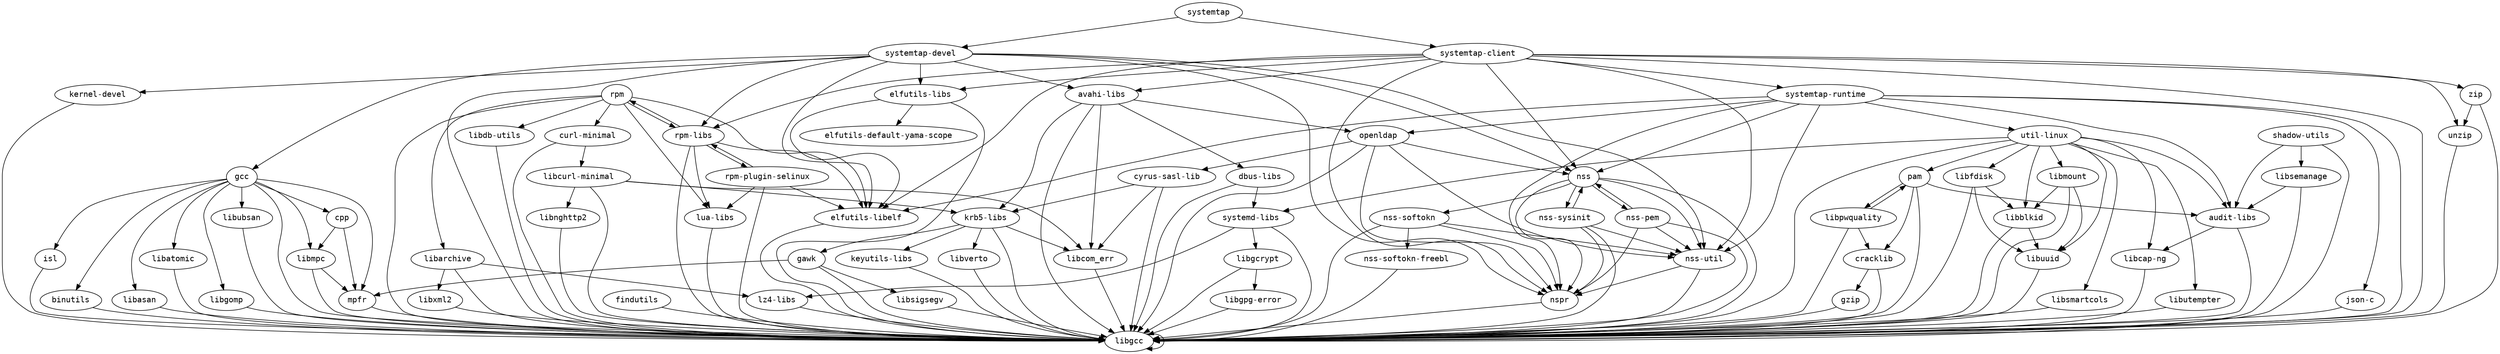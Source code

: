 strict digraph G {
node [fontname=monospace];
  "audit-libs" -> "libcap-ng";
  "audit-libs" -> "libgcc";
  "avahi-libs" -> "dbus-libs";
  "avahi-libs" -> "krb5-libs";
  "avahi-libs" -> "libcom_err";
  "avahi-libs" -> "libgcc";
  "avahi-libs" -> "openldap";
  "binutils" -> "libgcc";
  "cpp" -> "libmpc";
  "cpp" -> "mpfr";
  "cracklib" -> "gzip";
  "cracklib" -> "libgcc";
  "curl-minimal" -> "libcurl-minimal";
  "curl-minimal" -> "libgcc";
  "cyrus-sasl-lib" -> "krb5-libs";
  "cyrus-sasl-lib" -> "libcom_err";
  "cyrus-sasl-lib" -> "libgcc";
  "dbus-libs" -> "libgcc";
  "dbus-libs" -> "systemd-libs";
  "elfutils-libelf" -> "libgcc";
  "elfutils-libs" -> "elfutils-default-yama-scope";
  "elfutils-libs" -> "elfutils-libelf";
  "elfutils-libs" -> "libgcc";
  "findutils" -> "libgcc";
  "gawk" -> "libgcc";
  "gawk" -> "libsigsegv";
  "gawk" -> "mpfr";
  "gcc" -> "binutils";
  "gcc" -> "cpp";
  "gcc" -> "isl";
  "gcc" -> "libasan";
  "gcc" -> "libatomic";
  "gcc" -> "libgcc";
  "gcc" -> "libgomp";
  "gcc" -> "libmpc";
  "gcc" -> "libubsan";
  "gcc" -> "mpfr";
  "gzip" -> "libgcc";
  "isl" -> "libgcc";
  "json-c" -> "libgcc";
  "kernel-devel" -> "libgcc";
  "keyutils-libs" -> "libgcc";
  "krb5-libs" -> "gawk";
  "krb5-libs" -> "keyutils-libs";
  "krb5-libs" -> "libcom_err";
  "krb5-libs" -> "libgcc";
  "krb5-libs" -> "libverto";
  "libarchive" -> "libgcc";
  "libarchive" -> "libxml2";
  "libarchive" -> "lz4-libs";
  "libasan" -> "libgcc";
  "libatomic" -> "libgcc";
  "libblkid" -> "libgcc";
  "libblkid" -> "libuuid";
  "libcap-ng" -> "libgcc";
  "libcom_err" -> "libgcc";
  "libcurl-minimal" -> "krb5-libs";
  "libcurl-minimal" -> "libcom_err";
  "libcurl-minimal" -> "libgcc";
  "libcurl-minimal" -> "libnghttp2";
  "libdb-utils" -> "libgcc";
  "libfdisk" -> "libblkid";
  "libfdisk" -> "libgcc";
  "libfdisk" -> "libuuid";
  "libgcc" -> "libgcc";
  "libgcrypt" -> "libgcc";
  "libgcrypt" -> "libgpg-error";
  "libgomp" -> "libgcc";
  "libgpg-error" -> "libgcc";
  "libmount" -> "libblkid";
  "libmount" -> "libgcc";
  "libmount" -> "libuuid";
  "libmpc" -> "libgcc";
  "libmpc" -> "mpfr";
  "libnghttp2" -> "libgcc";
  "libpwquality" -> "cracklib";
  "libpwquality" -> "libgcc";
  "libpwquality" -> "pam";
  "libsemanage" -> "audit-libs";
  "libsemanage" -> "libgcc";
  "libsigsegv" -> "libgcc";
  "libsmartcols" -> "libgcc";
  "libubsan" -> "libgcc";
  "libutempter" -> "libgcc";
  "libuuid" -> "libgcc";
  "libverto" -> "libgcc";
  "libxml2" -> "libgcc";
  "lua-libs" -> "libgcc";
  "lz4-libs" -> "libgcc";
  "mpfr" -> "libgcc";
  "nspr" -> "libgcc";
  "nss" -> "libgcc";
  "nss" -> "nspr";
  "nss" -> "nss-pem";
  "nss" -> "nss-softokn";
  "nss" -> "nss-sysinit";
  "nss" -> "nss-util";
  "nss-pem" -> "libgcc";
  "nss-pem" -> "nspr";
  "nss-pem" -> "nss";
  "nss-pem" -> "nss-util";
  "nss-softokn-freebl" -> "libgcc";
  "nss-softokn" -> "libgcc";
  "nss-softokn" -> "nspr";
  "nss-softokn" -> "nss-softokn-freebl";
  "nss-softokn" -> "nss-util";
  "nss-sysinit" -> "libgcc";
  "nss-sysinit" -> "nspr";
  "nss-sysinit" -> "nss";
  "nss-sysinit" -> "nss-util";
  "nss-util" -> "libgcc";
  "nss-util" -> "nspr";
  "openldap" -> "cyrus-sasl-lib";
  "openldap" -> "libgcc";
  "openldap" -> "nspr";
  "openldap" -> "nss";
  "openldap" -> "nss-util";
  "pam" -> "audit-libs";
  "pam" -> "cracklib";
  "pam" -> "libgcc";
  "pam" -> "libpwquality";
  "rpm" -> "curl-minimal";
  "rpm" -> "elfutils-libelf";
  "rpm" -> "libarchive";
  "rpm" -> "libdb-utils";
  "rpm" -> "libgcc";
  "rpm-libs" -> "elfutils-libelf";
  "rpm-libs" -> "libgcc";
  "rpm-libs" -> "lua-libs";
  "rpm-libs" -> "rpm";
  "rpm-libs" -> "rpm-plugin-selinux";
  "rpm" -> "lua-libs";
  "rpm-plugin-selinux" -> "elfutils-libelf";
  "rpm-plugin-selinux" -> "libgcc";
  "rpm-plugin-selinux" -> "lua-libs";
  "rpm-plugin-selinux" -> "rpm-libs";
  "rpm" -> "rpm-libs";
  "shadow-utils" -> "audit-libs";
  "shadow-utils" -> "libgcc";
  "shadow-utils" -> "libsemanage";
  "systemd-libs" -> "libgcc";
  "systemd-libs" -> "libgcrypt";
  "systemd-libs" -> "lz4-libs";
  "systemtap-client" -> "avahi-libs";
  "systemtap-client" -> "elfutils-libelf";
  "systemtap-client" -> "elfutils-libs";
  "systemtap-client" -> "libgcc";
  "systemtap-client" -> "nspr";
  "systemtap-client" -> "nss";
  "systemtap-client" -> "nss-util";
  "systemtap-client" -> "rpm-libs";
  "systemtap-client" -> "systemtap-runtime";
  "systemtap-client" -> "unzip";
  "systemtap-client" -> "zip";
  "systemtap-devel" -> "avahi-libs";
  "systemtap-devel" -> "elfutils-libelf";
  "systemtap-devel" -> "elfutils-libs";
  "systemtap-devel" -> "gcc";
  "systemtap-devel" -> "kernel-devel";
  "systemtap-devel" -> "libgcc";
  "systemtap-devel" -> "nspr";
  "systemtap-devel" -> "nss";
  "systemtap-devel" -> "nss-util";
  "systemtap-devel" -> "rpm-libs";
  "systemtap-runtime" -> "audit-libs";
  "systemtap-runtime" -> "elfutils-libelf";
  "systemtap-runtime" -> "json-c";
  "systemtap-runtime" -> "libgcc";
  "systemtap-runtime" -> "nspr";
  "systemtap-runtime" -> "nss";
  "systemtap-runtime" -> "nss-util";
  "systemtap-runtime" -> "openldap";
  "systemtap-runtime" -> "util-linux";
  "systemtap" -> "systemtap-client";
  "systemtap" -> "systemtap-devel";
  "unzip" -> "libgcc";
  "util-linux" -> "audit-libs";
  "util-linux" -> "libblkid";
  "util-linux" -> "libcap-ng";
  "util-linux" -> "libfdisk";
  "util-linux" -> "libgcc";
  "util-linux" -> "libmount";
  "util-linux" -> "libsmartcols";
  "util-linux" -> "libutempter";
  "util-linux" -> "libuuid";
  "util-linux" -> "pam";
  "util-linux" -> "systemd-libs";
  "zip" -> "libgcc";
  "zip" -> "unzip";
}
